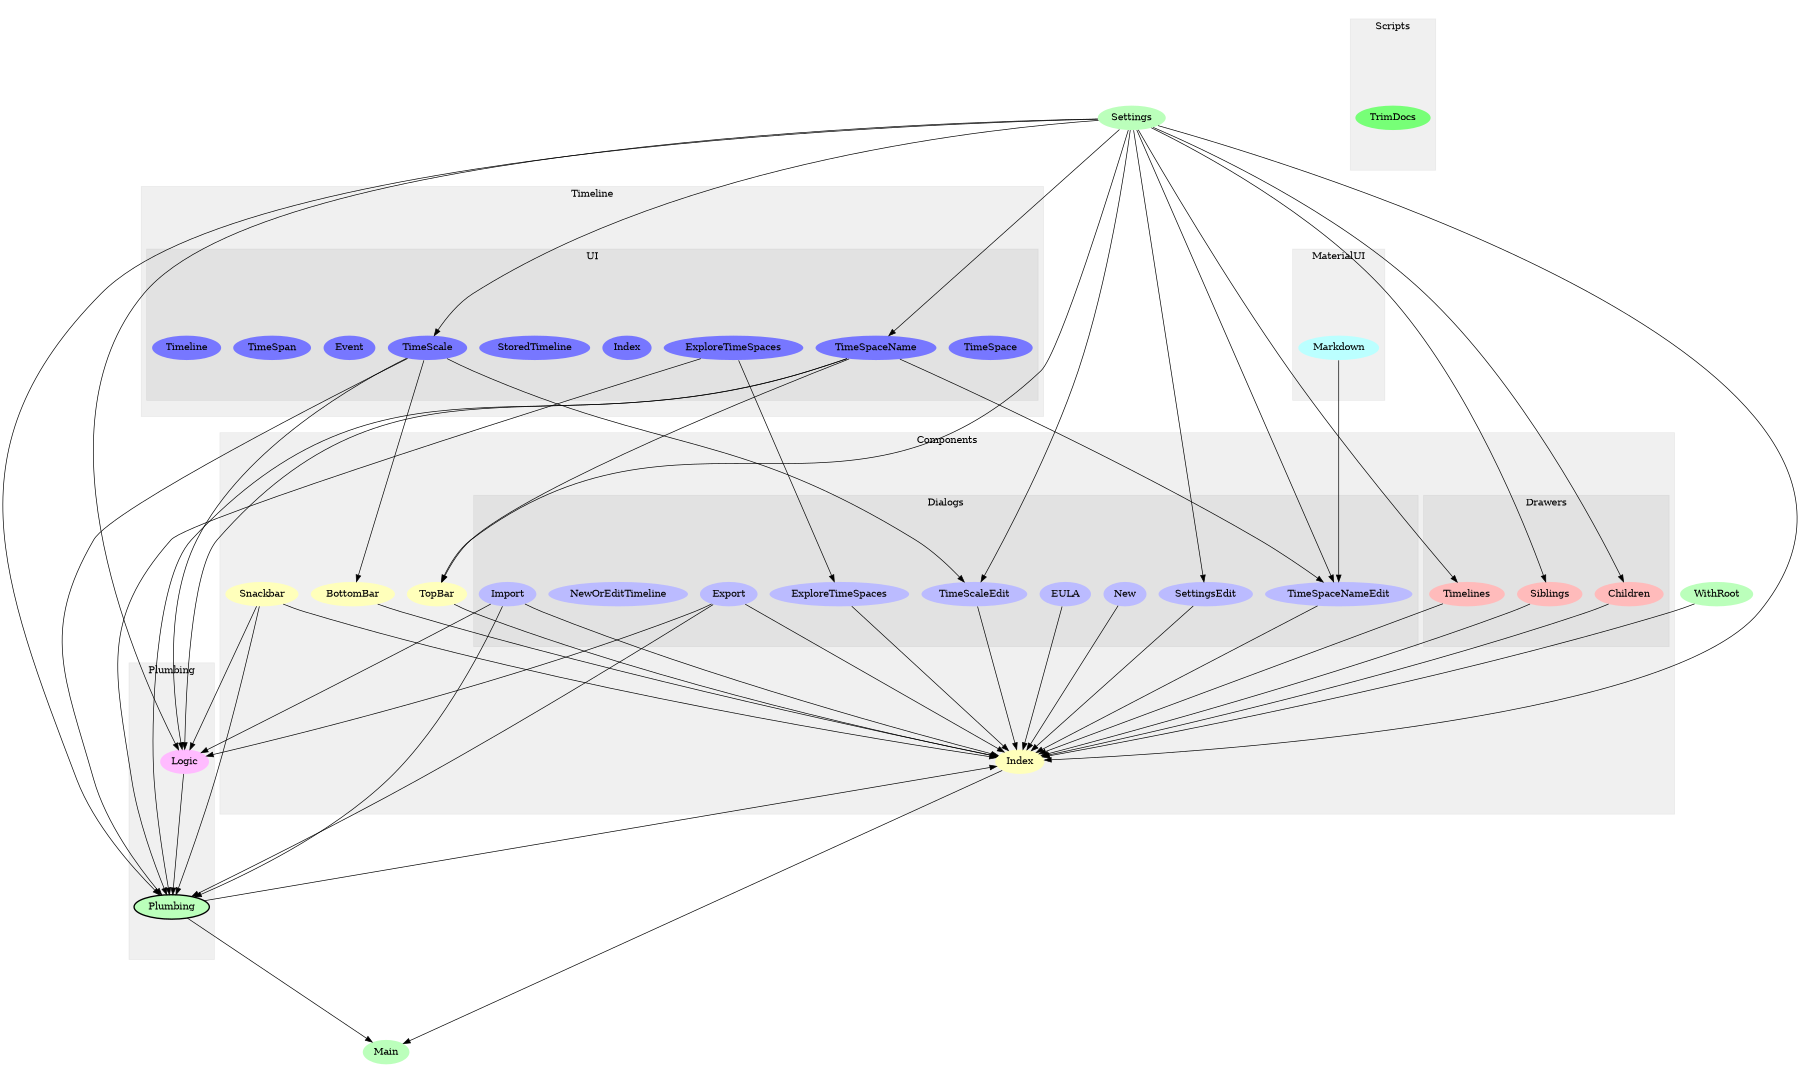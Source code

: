 digraph Modules {
size="12,8";
ratio="fill";
u17[label="Settings",style="filled",fillcolor="#bbffbb",penwidth="0"];
u19[label="Main",style="filled",fillcolor="#bbffbb",penwidth="0"];
u30[label="WithRoot",style="filled",fillcolor="#bbffbb",penwidth="0"];
subgraph cluster_0 {
label="Components";
color="#0000000F";
style="filled";
u1[label="BottomBar",style="filled",fillcolor="#ffffbb",penwidth="0"];
u11[label="TopBar",style="filled",fillcolor="#ffffbb",penwidth="0"];
u12[label="Index",style="filled",fillcolor="#ffffbb",penwidth="0"];
u13[label="Snackbar",style="filled",fillcolor="#ffffbb",penwidth="0"];
subgraph cluster_1 {
label="Dialogs";
color="#0000000F";
style="filled";
u2[label="EULA",style="filled",fillcolor="#bbbbff",penwidth="0"];
u3[label="Import",style="filled",fillcolor="#bbbbff",penwidth="0"];
u4[label="ExploreTimeSpaces",style="filled",fillcolor="#bbbbff",penwidth="0"];
u5[label="SettingsEdit",style="filled",fillcolor="#bbbbff",penwidth="0"];
u6[label="TimeScaleEdit",style="filled",fillcolor="#bbbbff",penwidth="0"];
u7[label="TimeSpaceNameEdit",style="filled",fillcolor="#bbbbff",penwidth="0"];
u8[label="Export",style="filled",fillcolor="#bbbbff",penwidth="0"];
u9[label="NewOrEditTimeline",style="filled",fillcolor="#bbbbff",penwidth="0"];
u10[label="New",style="filled",fillcolor="#bbbbff",penwidth="0"];

}
subgraph cluster_2 {
label="Drawers";
color="#0000000F";
style="filled";
u14[label="Siblings",style="filled",fillcolor="#ffbbbb",penwidth="0"];
u15[label="Children",style="filled",fillcolor="#ffbbbb",penwidth="0"];
u16[label="Timelines",style="filled",fillcolor="#ffbbbb",penwidth="0"];

}

}
subgraph cluster_3 {
label="MaterialUI";
color="#0000000F";
style="filled";
u0[label="Markdown",style="filled",fillcolor="#bbffff",penwidth="0"];

}
subgraph cluster_4 {
label="Plumbing";
color="#0000000F";
style="filled";
u18[label="Plumbing",style="filled,bold",fillcolor="#bbffbb"];
u29[label="Logic",style="filled",fillcolor="#ffbbff",penwidth="0"];

}
subgraph cluster_5 {
label="Scripts";
color="#0000000F";
style="filled";
u31[label="TrimDocs",style="filled",fillcolor="#77ff77",penwidth="0"];

}
subgraph cluster_6 {
label="Timeline";
color="#0000000F";
style="filled";
subgraph cluster_7 {
label="UI";
color="#0000000F";
style="filled";
u20[label="TimeSpace",style="filled",fillcolor="#7777ff",penwidth="0"];
u21[label="ExploreTimeSpaces",style="filled",fillcolor="#7777ff",penwidth="0"];
u22[label="TimeScale",style="filled",fillcolor="#7777ff",penwidth="0"];
u23[label="Index",style="filled",fillcolor="#7777ff",penwidth="0"];
u24[label="StoredTimeline",style="filled",fillcolor="#7777ff",penwidth="0"];
u25[label="TimeSpaceName",style="filled",fillcolor="#7777ff",penwidth="0"];
u26[label="Event",style="filled",fillcolor="#7777ff",penwidth="0"];
u27[label="TimeSpan",style="filled",fillcolor="#7777ff",penwidth="0"];
u28[label="Timeline",style="filled",fillcolor="#7777ff",penwidth="0"];

}

}
u22 -> u1;
u21 -> u4;
u17 -> u5;
u17 -> u6;
u22 -> u6;
u0 -> u7;
u17 -> u7;
u25 -> u7;
u17 -> u11;
u25 -> u11;
u1 -> u12;
u2 -> u12;
u3 -> u12;
u4 -> u12;
u5 -> u12;
u6 -> u12;
u7 -> u12;
u8 -> u12;
u10 -> u12;
u11 -> u12;
u13 -> u12;
u14 -> u12;
u15 -> u12;
u16 -> u12;
u17 -> u12;
u18 -> u12;
u30 -> u12;
u17 -> u14;
u17 -> u15;
u17 -> u16;
u3 -> u18;
u8 -> u18;
u13 -> u18;
u17 -> u18;
u21 -> u18;
u22 -> u18;
u25 -> u18;
u29 -> u18;
u12 -> u19;
u18 -> u19;
u17 -> u22;
u17 -> u25;
u3 -> u29;
u8 -> u29;
u13 -> u29;
u17 -> u29;
u22 -> u29;
u25 -> u29;

}
